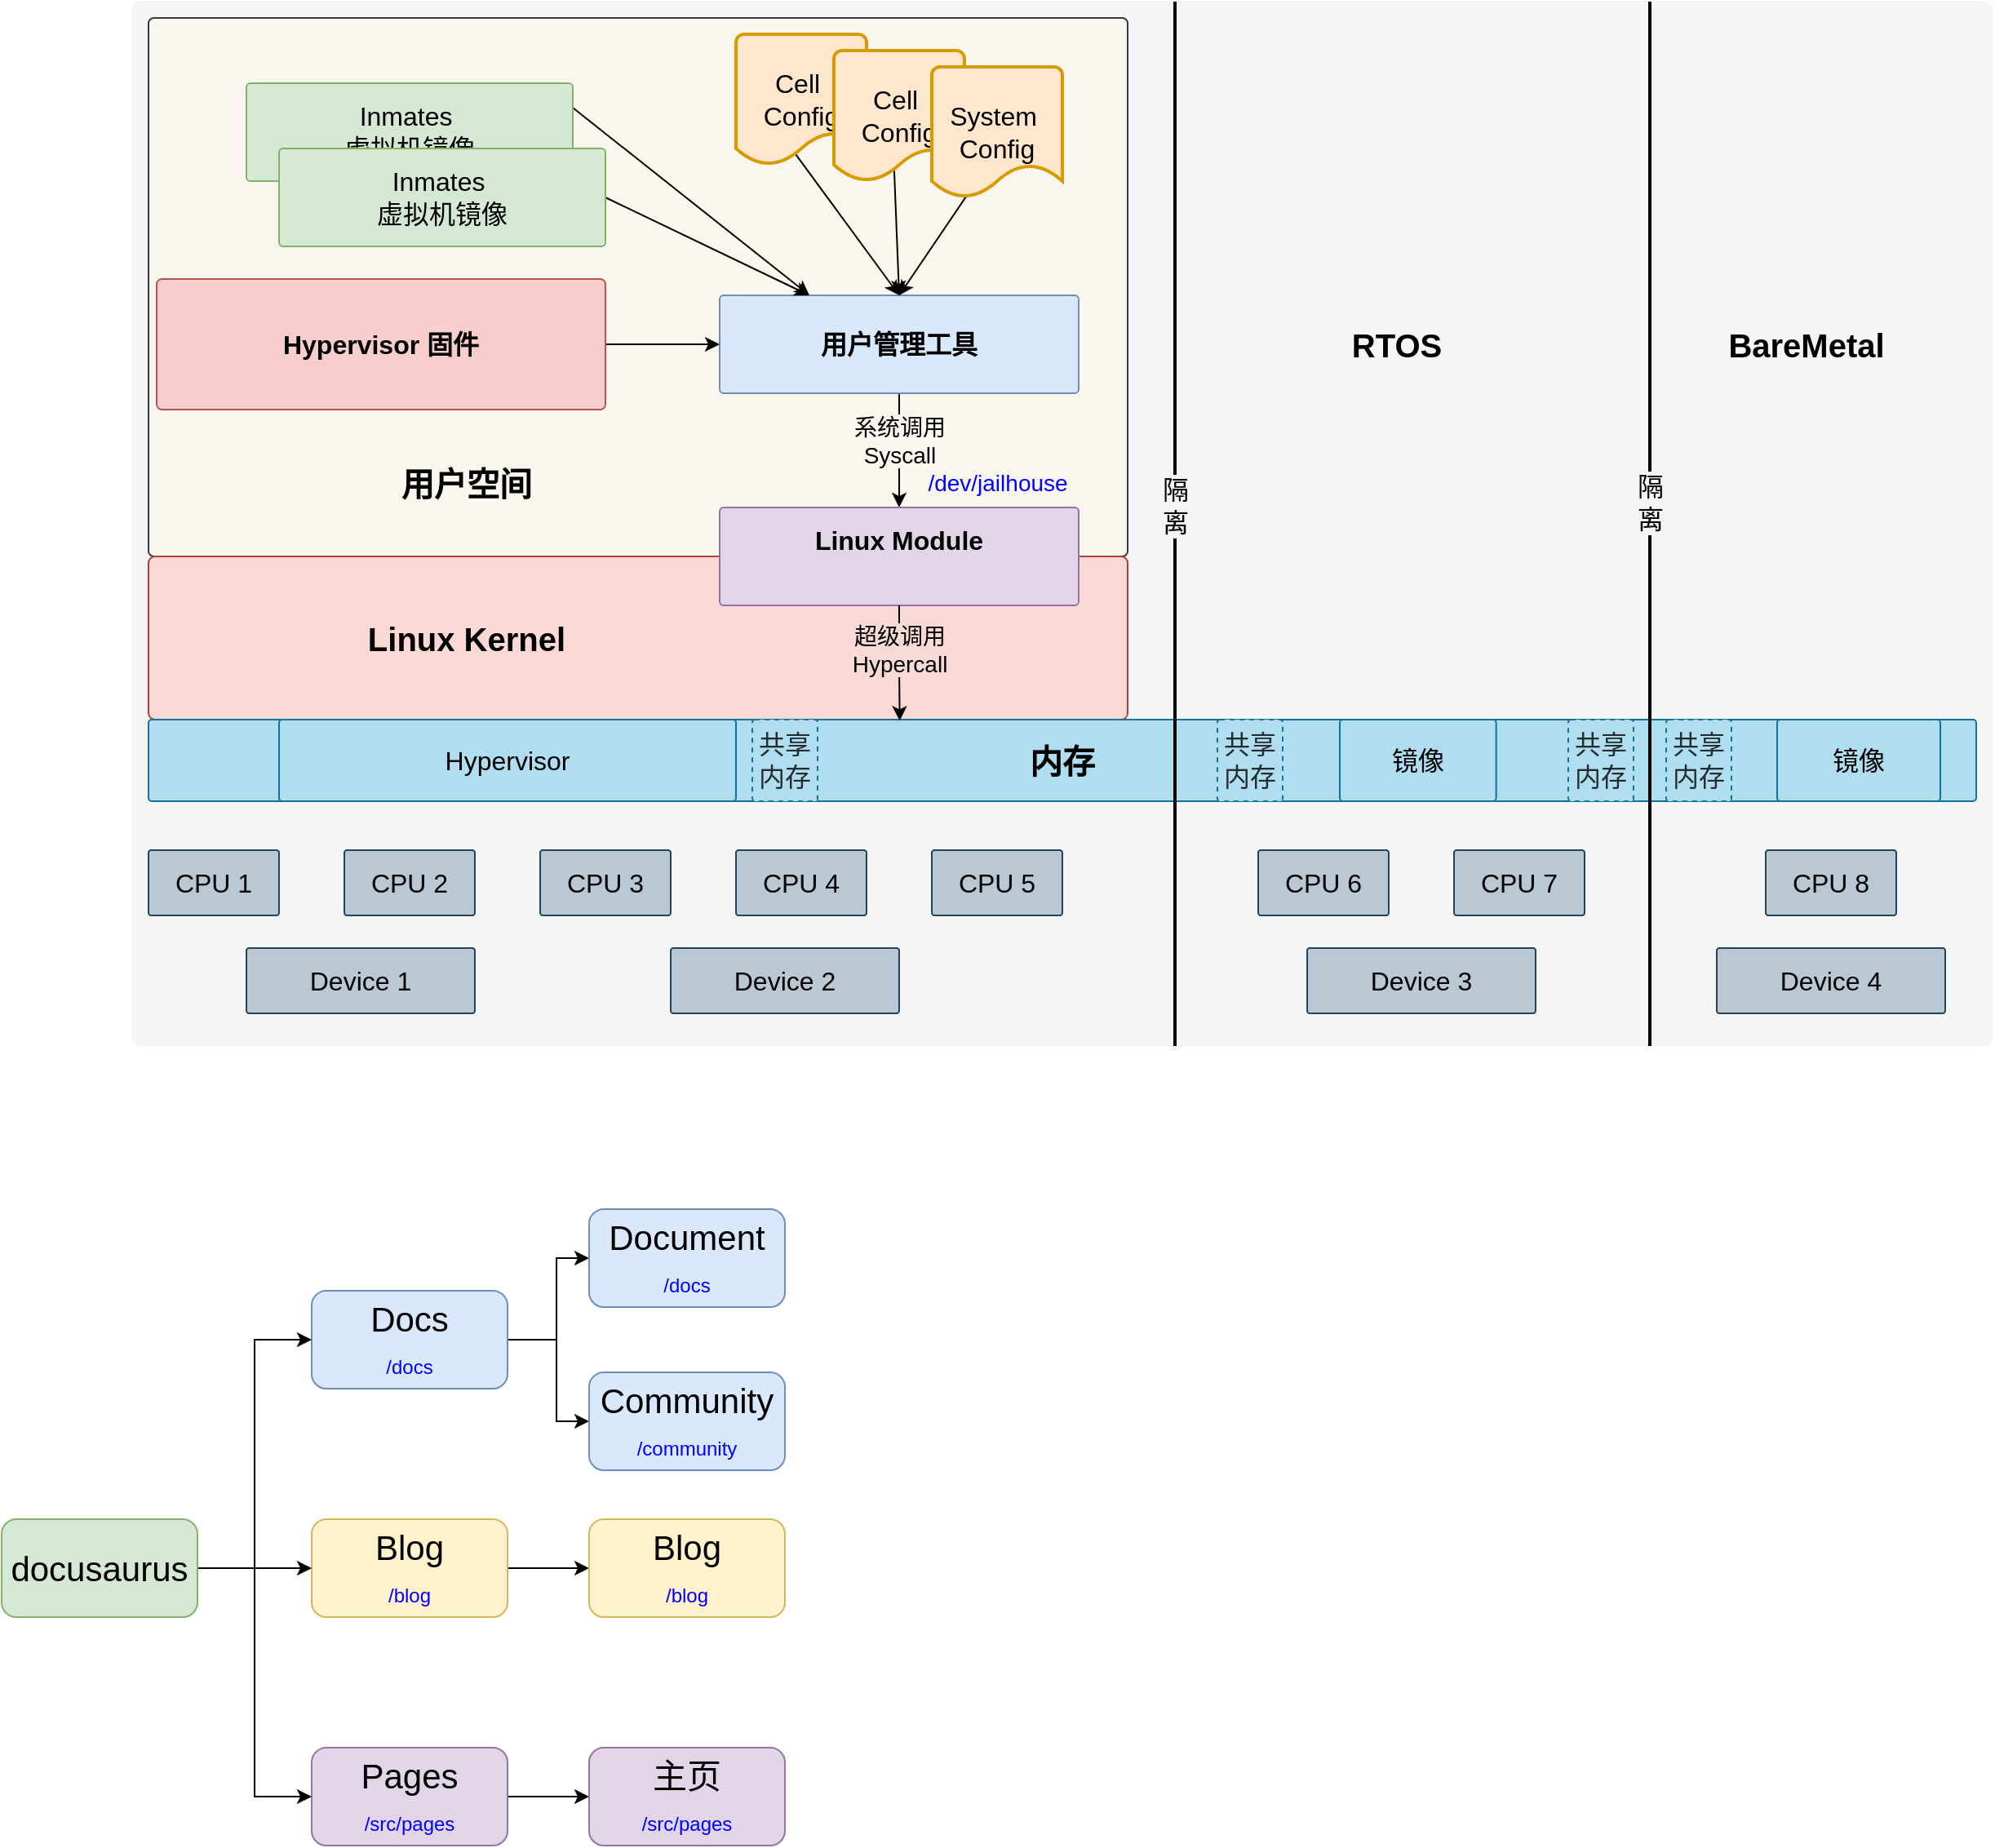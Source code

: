 <mxfile version="25.0.2" pages="3">
  <diagram name="arch" id="rNTYED_7a2Aj9E38WNS2">
    <mxGraphModel dx="5826" dy="1261" grid="1" gridSize="10" guides="1" tooltips="1" connect="1" arrows="1" fold="1" page="1" pageScale="1" pageWidth="3300" pageHeight="4681" math="0" shadow="0">
      <root>
        <mxCell id="0" />
        <mxCell id="1" parent="0" />
        <mxCell id="HLDd70Ju9NzBNmdh7EJk-54" value="" style="rounded=1;whiteSpace=wrap;html=1;arcSize=1;fontSize=16;fillColor=#f5f5f5;strokeColor=#f5f5f5;fontColor=#333333;labelBackgroundColor=#f5f5f5;" parent="1" vertex="1">
          <mxGeometry x="-2110" y="2050" width="1140" height="640" as="geometry" />
        </mxCell>
        <mxCell id="HLDd70Ju9NzBNmdh7EJk-55" value="" style="rounded=1;whiteSpace=wrap;html=1;arcSize=1;fontSize=16;fillColor=#f9f7ed;strokeColor=#36393d;" parent="1" vertex="1">
          <mxGeometry x="-2100" y="2060" width="600" height="330" as="geometry" />
        </mxCell>
        <mxCell id="HLDd70Ju9NzBNmdh7EJk-56" style="rounded=0;orthogonalLoop=1;jettySize=auto;html=1;entryX=0.25;entryY=0;entryDx=0;entryDy=0;exitX=1;exitY=0.25;exitDx=0;exitDy=0;" parent="1" source="HLDd70Ju9NzBNmdh7EJk-57" target="HLDd70Ju9NzBNmdh7EJk-61" edge="1">
          <mxGeometry relative="1" as="geometry" />
        </mxCell>
        <mxCell id="HLDd70Ju9NzBNmdh7EJk-57" value="Inmates&amp;nbsp;&lt;div&gt;虚拟机镜像&lt;/div&gt;" style="rounded=1;whiteSpace=wrap;html=1;arcSize=4;fontSize=16;fillColor=#d5e8d4;strokeColor=#82b366;" parent="1" vertex="1">
          <mxGeometry x="-2040" y="2100" width="200" height="60" as="geometry" />
        </mxCell>
        <mxCell id="HLDd70Ju9NzBNmdh7EJk-58" value="" style="rounded=1;whiteSpace=wrap;html=1;arcSize=4;fontSize=16;fillColor=#fad9d5;strokeColor=#ae4132;" parent="1" vertex="1">
          <mxGeometry x="-2100" y="2390" width="600" height="100" as="geometry" />
        </mxCell>
        <mxCell id="HLDd70Ju9NzBNmdh7EJk-59" style="edgeStyle=orthogonalEdgeStyle;rounded=0;orthogonalLoop=1;jettySize=auto;html=1;" parent="1" source="HLDd70Ju9NzBNmdh7EJk-61" target="HLDd70Ju9NzBNmdh7EJk-68" edge="1">
          <mxGeometry relative="1" as="geometry" />
        </mxCell>
        <mxCell id="HLDd70Ju9NzBNmdh7EJk-60" value="&lt;span style=&quot;font-size: 14px;&quot;&gt;系统调用&lt;/span&gt;&lt;div style=&quot;font-size: 14px;&quot;&gt;Syscall&lt;/div&gt;" style="edgeLabel;html=1;align=center;verticalAlign=middle;resizable=0;points=[];fontSize=14;labelBackgroundColor=#f9f7ee;" parent="HLDd70Ju9NzBNmdh7EJk-59" vertex="1" connectable="0">
          <mxGeometry x="-0.182" y="-1" relative="1" as="geometry">
            <mxPoint x="1" as="offset" />
          </mxGeometry>
        </mxCell>
        <mxCell id="HLDd70Ju9NzBNmdh7EJk-61" value="&lt;b&gt;&lt;span style=&quot;background-color: initial;&quot;&gt;用户管理工具&lt;/span&gt;&lt;/b&gt;" style="rounded=1;whiteSpace=wrap;html=1;arcSize=4;fontSize=16;fillColor=#dae8fc;strokeColor=#6c8ebf;" parent="1" vertex="1">
          <mxGeometry x="-1750" y="2230" width="220" height="60" as="geometry" />
        </mxCell>
        <mxCell id="HLDd70Ju9NzBNmdh7EJk-62" style="rounded=0;orthogonalLoop=1;jettySize=auto;html=1;entryX=0.5;entryY=0;entryDx=0;entryDy=0;exitX=0.454;exitY=0.915;exitDx=0;exitDy=0;exitPerimeter=0;" parent="1" source="HLDd70Ju9NzBNmdh7EJk-63" target="HLDd70Ju9NzBNmdh7EJk-61" edge="1">
          <mxGeometry relative="1" as="geometry" />
        </mxCell>
        <mxCell id="HLDd70Ju9NzBNmdh7EJk-63" value="Cell&amp;nbsp;&lt;div style=&quot;font-size: 16px;&quot;&gt;Config&lt;/div&gt;" style="strokeWidth=2;html=1;shape=mxgraph.flowchart.document2;whiteSpace=wrap;size=0.25;fontSize=16;fillColor=#ffe6cc;strokeColor=#d79b00;" parent="1" vertex="1">
          <mxGeometry x="-1740" y="2070" width="80" height="80" as="geometry" />
        </mxCell>
        <mxCell id="HLDd70Ju9NzBNmdh7EJk-64" style="rounded=0;orthogonalLoop=1;jettySize=auto;html=1;entryX=0.5;entryY=0;entryDx=0;entryDy=0;exitX=0.462;exitY=0.919;exitDx=0;exitDy=0;exitPerimeter=0;" parent="1" source="HLDd70Ju9NzBNmdh7EJk-65" target="HLDd70Ju9NzBNmdh7EJk-61" edge="1">
          <mxGeometry relative="1" as="geometry" />
        </mxCell>
        <mxCell id="HLDd70Ju9NzBNmdh7EJk-65" value="Cell&amp;nbsp;&lt;div style=&quot;font-size: 16px;&quot;&gt;Config&lt;/div&gt;" style="strokeWidth=2;html=1;shape=mxgraph.flowchart.document2;whiteSpace=wrap;size=0.25;fontSize=16;fillColor=#ffe6cc;strokeColor=#d79b00;" parent="1" vertex="1">
          <mxGeometry x="-1680" y="2080" width="80" height="80" as="geometry" />
        </mxCell>
        <mxCell id="HLDd70Ju9NzBNmdh7EJk-66" style="rounded=0;orthogonalLoop=1;jettySize=auto;html=1;entryX=0.5;entryY=0;entryDx=0;entryDy=0;exitX=0.265;exitY=0.99;exitDx=0;exitDy=0;exitPerimeter=0;" parent="1" source="HLDd70Ju9NzBNmdh7EJk-67" target="HLDd70Ju9NzBNmdh7EJk-61" edge="1">
          <mxGeometry relative="1" as="geometry" />
        </mxCell>
        <mxCell id="HLDd70Ju9NzBNmdh7EJk-67" value="System&lt;span style=&quot;background-color: initial;&quot;&gt;&amp;nbsp;&lt;/span&gt;&lt;div&gt;&lt;div style=&quot;font-size: 16px;&quot;&gt;Config&lt;/div&gt;&lt;/div&gt;" style="strokeWidth=2;html=1;shape=mxgraph.flowchart.document2;whiteSpace=wrap;size=0.25;fontSize=16;fillColor=#ffe6cc;strokeColor=#d79b00;" parent="1" vertex="1">
          <mxGeometry x="-1620" y="2090" width="80" height="80" as="geometry" />
        </mxCell>
        <mxCell id="HLDd70Ju9NzBNmdh7EJk-68" value="&lt;b&gt;Linux&amp;nbsp;&lt;span style=&quot;background-color: initial;&quot;&gt;Module&lt;/span&gt;&lt;/b&gt;&lt;div&gt;&lt;br&gt;&lt;/div&gt;" style="rounded=1;whiteSpace=wrap;html=1;arcSize=4;fontSize=16;fillColor=#e1d5e7;strokeColor=#9673a6;" parent="1" vertex="1">
          <mxGeometry x="-1750" y="2360" width="220" height="60" as="geometry" />
        </mxCell>
        <mxCell id="HLDd70Ju9NzBNmdh7EJk-69" value="&lt;b&gt;&lt;font style=&quot;font-size: 20px;&quot;&gt;Linux Kernel&lt;/font&gt;&lt;/b&gt;" style="text;html=1;align=center;verticalAlign=middle;whiteSpace=wrap;rounded=0;fontSize=16;" parent="1" vertex="1">
          <mxGeometry x="-1970" y="2420" width="130" height="40" as="geometry" />
        </mxCell>
        <mxCell id="HLDd70Ju9NzBNmdh7EJk-70" value="&lt;b&gt;&lt;font style=&quot;font-size: 20px;&quot;&gt;内存&lt;/font&gt;&lt;/b&gt;" style="rounded=1;whiteSpace=wrap;html=1;arcSize=4;fontSize=16;fillColor=#b1ddf0;strokeColor=#10739e;" parent="1" vertex="1">
          <mxGeometry x="-2100" y="2490" width="1120" height="50" as="geometry" />
        </mxCell>
        <mxCell id="HLDd70Ju9NzBNmdh7EJk-71" style="edgeStyle=orthogonalEdgeStyle;rounded=0;orthogonalLoop=1;jettySize=auto;html=1;" parent="1" source="HLDd70Ju9NzBNmdh7EJk-72" target="HLDd70Ju9NzBNmdh7EJk-61" edge="1">
          <mxGeometry relative="1" as="geometry" />
        </mxCell>
        <mxCell id="HLDd70Ju9NzBNmdh7EJk-72" value="&lt;b&gt;Hypervisor 固件&lt;/b&gt;" style="rounded=1;whiteSpace=wrap;html=1;arcSize=4;fontSize=16;fillColor=#f8cecc;strokeColor=#b85450;" parent="1" vertex="1">
          <mxGeometry x="-2095" y="2220" width="275" height="80" as="geometry" />
        </mxCell>
        <mxCell id="HLDd70Ju9NzBNmdh7EJk-73" style="rounded=0;orthogonalLoop=1;jettySize=auto;html=1;exitX=1;exitY=0.5;exitDx=0;exitDy=0;entryX=0.25;entryY=0;entryDx=0;entryDy=0;" parent="1" source="HLDd70Ju9NzBNmdh7EJk-74" target="HLDd70Ju9NzBNmdh7EJk-61" edge="1">
          <mxGeometry relative="1" as="geometry">
            <mxPoint x="-1650" y="2230" as="targetPoint" />
          </mxGeometry>
        </mxCell>
        <mxCell id="HLDd70Ju9NzBNmdh7EJk-74" value="Inmates&amp;nbsp;&lt;div&gt;虚拟机镜像&lt;/div&gt;" style="rounded=1;whiteSpace=wrap;html=1;arcSize=4;fontSize=16;fillColor=#d5e8d4;strokeColor=#82b366;" parent="1" vertex="1">
          <mxGeometry x="-2020" y="2140" width="200" height="60" as="geometry" />
        </mxCell>
        <mxCell id="HLDd70Ju9NzBNmdh7EJk-75" value="" style="endArrow=none;html=1;rounded=0;strokeWidth=2;" parent="1" edge="1">
          <mxGeometry width="50" height="50" relative="1" as="geometry">
            <mxPoint x="-1471" y="2690" as="sourcePoint" />
            <mxPoint x="-1471" y="2050" as="targetPoint" />
          </mxGeometry>
        </mxCell>
        <mxCell id="HLDd70Ju9NzBNmdh7EJk-76" value="&lt;font style=&quot;font-size: 16px;&quot;&gt;隔&lt;/font&gt;&lt;div&gt;&lt;font style=&quot;font-size: 16px;&quot;&gt;离&lt;/font&gt;&lt;/div&gt;" style="edgeLabel;html=1;align=center;verticalAlign=middle;resizable=0;points=[];labelBackgroundColor=#f5f5f5;" parent="HLDd70Ju9NzBNmdh7EJk-75" vertex="1" connectable="0">
          <mxGeometry x="0.035" relative="1" as="geometry">
            <mxPoint as="offset" />
          </mxGeometry>
        </mxCell>
        <mxCell id="HLDd70Ju9NzBNmdh7EJk-77" value="CPU 1" style="rounded=1;whiteSpace=wrap;html=1;arcSize=4;fontSize=16;fillColor=#bac8d3;strokeColor=#23445d;" parent="1" vertex="1">
          <mxGeometry x="-2100" y="2570" width="80" height="40" as="geometry" />
        </mxCell>
        <mxCell id="HLDd70Ju9NzBNmdh7EJk-78" value="CPU 2" style="rounded=1;whiteSpace=wrap;html=1;arcSize=4;fontSize=16;fillColor=#bac8d3;strokeColor=#23445d;" parent="1" vertex="1">
          <mxGeometry x="-1980" y="2570" width="80" height="40" as="geometry" />
        </mxCell>
        <mxCell id="HLDd70Ju9NzBNmdh7EJk-79" value="CPU 3" style="rounded=1;whiteSpace=wrap;html=1;arcSize=4;fontSize=16;fillColor=#bac8d3;strokeColor=#23445d;" parent="1" vertex="1">
          <mxGeometry x="-1860" y="2570" width="80" height="40" as="geometry" />
        </mxCell>
        <mxCell id="HLDd70Ju9NzBNmdh7EJk-80" value="CPU 4" style="rounded=1;whiteSpace=wrap;html=1;arcSize=4;fontSize=16;fillColor=#bac8d3;strokeColor=#23445d;" parent="1" vertex="1">
          <mxGeometry x="-1740" y="2570" width="80" height="40" as="geometry" />
        </mxCell>
        <mxCell id="HLDd70Ju9NzBNmdh7EJk-81" value="CPU 5" style="rounded=1;whiteSpace=wrap;html=1;arcSize=4;fontSize=16;fillColor=#bac8d3;strokeColor=#23445d;" parent="1" vertex="1">
          <mxGeometry x="-1620" y="2570" width="80" height="40" as="geometry" />
        </mxCell>
        <mxCell id="HLDd70Ju9NzBNmdh7EJk-82" value="CPU 6" style="rounded=1;whiteSpace=wrap;html=1;arcSize=4;fontSize=16;fillColor=#bac8d3;strokeColor=#23445d;" parent="1" vertex="1">
          <mxGeometry x="-1420" y="2570" width="80" height="40" as="geometry" />
        </mxCell>
        <mxCell id="HLDd70Ju9NzBNmdh7EJk-83" value="CPU 7" style="rounded=1;whiteSpace=wrap;html=1;arcSize=4;fontSize=16;fillColor=#bac8d3;strokeColor=#23445d;" parent="1" vertex="1">
          <mxGeometry x="-1300" y="2570" width="80" height="40" as="geometry" />
        </mxCell>
        <mxCell id="HLDd70Ju9NzBNmdh7EJk-84" value="CPU 8" style="rounded=1;whiteSpace=wrap;html=1;arcSize=4;fontSize=16;fillColor=#bac8d3;strokeColor=#23445d;" parent="1" vertex="1">
          <mxGeometry x="-1109" y="2570" width="80" height="40" as="geometry" />
        </mxCell>
        <mxCell id="HLDd70Ju9NzBNmdh7EJk-85" value="" style="endArrow=none;html=1;rounded=0;strokeWidth=2;" parent="1" edge="1">
          <mxGeometry width="50" height="50" relative="1" as="geometry">
            <mxPoint x="-1180" y="2690" as="sourcePoint" />
            <mxPoint x="-1180" y="2050" as="targetPoint" />
          </mxGeometry>
        </mxCell>
        <mxCell id="HLDd70Ju9NzBNmdh7EJk-86" value="&lt;font style=&quot;font-size: 16px;&quot;&gt;隔&lt;/font&gt;&lt;div&gt;&lt;font style=&quot;font-size: 16px;&quot;&gt;离&lt;/font&gt;&lt;/div&gt;" style="edgeLabel;html=1;align=center;verticalAlign=middle;resizable=0;points=[];labelBackgroundColor=#f5f5f5;" parent="HLDd70Ju9NzBNmdh7EJk-85" vertex="1" connectable="0">
          <mxGeometry x="0.04" relative="1" as="geometry">
            <mxPoint as="offset" />
          </mxGeometry>
        </mxCell>
        <mxCell id="HLDd70Ju9NzBNmdh7EJk-87" value="&lt;font style=&quot;font-size: 20px;&quot;&gt;用户空间&lt;/font&gt;" style="text;html=1;align=center;verticalAlign=middle;whiteSpace=wrap;rounded=0;fontSize=16;fontStyle=1" parent="1" vertex="1">
          <mxGeometry x="-1970" y="2330" width="130" height="30" as="geometry" />
        </mxCell>
        <mxCell id="HLDd70Ju9NzBNmdh7EJk-88" value="Hypervisor" style="rounded=1;whiteSpace=wrap;html=1;arcSize=4;fontSize=16;fillColor=#b1ddf0;strokeColor=#10739e;" parent="1" vertex="1">
          <mxGeometry x="-2020" y="2490" width="280" height="50" as="geometry" />
        </mxCell>
        <mxCell id="HLDd70Ju9NzBNmdh7EJk-89" value="镜像" style="rounded=1;whiteSpace=wrap;html=1;arcSize=4;fontSize=16;fillColor=#b1ddf0;strokeColor=#10739e;" parent="1" vertex="1">
          <mxGeometry x="-1370" y="2490" width="95.83" height="50" as="geometry" />
        </mxCell>
        <mxCell id="HLDd70Ju9NzBNmdh7EJk-90" value="镜像" style="rounded=1;whiteSpace=wrap;html=1;arcSize=4;fontSize=16;fillColor=#b1ddf0;strokeColor=#10739e;" parent="1" vertex="1">
          <mxGeometry x="-1102" y="2490" width="100" height="50" as="geometry" />
        </mxCell>
        <mxCell id="HLDd70Ju9NzBNmdh7EJk-91" value="共享内存" style="rounded=1;whiteSpace=wrap;html=1;arcSize=4;fontSize=16;fillColor=#b1ddf0;strokeColor=#10739e;dashed=1;textOpacity=80;" parent="1" vertex="1">
          <mxGeometry x="-1730" y="2490" width="40" height="50" as="geometry" />
        </mxCell>
        <mxCell id="HLDd70Ju9NzBNmdh7EJk-92" value="共享内存" style="rounded=1;whiteSpace=wrap;html=1;arcSize=4;fontSize=16;fillColor=#b1ddf0;strokeColor=#10739e;dashed=1;textOpacity=80;" parent="1" vertex="1">
          <mxGeometry x="-1445" y="2490" width="40" height="50" as="geometry" />
        </mxCell>
        <mxCell id="HLDd70Ju9NzBNmdh7EJk-93" value="共享内存" style="rounded=1;whiteSpace=wrap;html=1;arcSize=4;fontSize=16;fillColor=#b1ddf0;strokeColor=#10739e;dashed=1;textOpacity=80;" parent="1" vertex="1">
          <mxGeometry x="-1230" y="2490" width="40" height="50" as="geometry" />
        </mxCell>
        <mxCell id="HLDd70Ju9NzBNmdh7EJk-94" value="共享内存" style="rounded=1;whiteSpace=wrap;html=1;arcSize=4;fontSize=16;fillColor=#b1ddf0;strokeColor=#10739e;dashed=1;textOpacity=80;" parent="1" vertex="1">
          <mxGeometry x="-1170" y="2490" width="40" height="50" as="geometry" />
        </mxCell>
        <mxCell id="HLDd70Ju9NzBNmdh7EJk-95" style="edgeStyle=orthogonalEdgeStyle;rounded=0;orthogonalLoop=1;jettySize=auto;html=1;entryX=0.411;entryY=0.015;entryDx=0;entryDy=0;entryPerimeter=0;" parent="1" source="HLDd70Ju9NzBNmdh7EJk-68" target="HLDd70Ju9NzBNmdh7EJk-70" edge="1">
          <mxGeometry relative="1" as="geometry" />
        </mxCell>
        <mxCell id="HLDd70Ju9NzBNmdh7EJk-96" value="&lt;span style=&quot;font-size: 14px;&quot;&gt;超级调用&lt;/span&gt;&lt;div style=&quot;font-size: 14px;&quot;&gt;Hypercall&lt;/div&gt;" style="edgeLabel;html=1;align=center;verticalAlign=middle;resizable=0;points=[];fontSize=14;labelBackgroundColor=#f7d9d6;" parent="HLDd70Ju9NzBNmdh7EJk-95" vertex="1" connectable="0">
          <mxGeometry x="-0.246" relative="1" as="geometry">
            <mxPoint as="offset" />
          </mxGeometry>
        </mxCell>
        <mxCell id="HLDd70Ju9NzBNmdh7EJk-97" value="Device 1" style="rounded=1;whiteSpace=wrap;html=1;arcSize=4;fontSize=16;fillColor=#bac8d3;strokeColor=#23445d;" parent="1" vertex="1">
          <mxGeometry x="-2040" y="2630" width="140" height="40" as="geometry" />
        </mxCell>
        <mxCell id="HLDd70Ju9NzBNmdh7EJk-98" value="Device 2" style="rounded=1;whiteSpace=wrap;html=1;arcSize=4;fontSize=16;fillColor=#bac8d3;strokeColor=#23445d;" parent="1" vertex="1">
          <mxGeometry x="-1780" y="2630" width="140" height="40" as="geometry" />
        </mxCell>
        <mxCell id="HLDd70Ju9NzBNmdh7EJk-99" value="Device 3" style="rounded=1;whiteSpace=wrap;html=1;arcSize=4;fontSize=16;fillColor=#bac8d3;strokeColor=#23445d;" parent="1" vertex="1">
          <mxGeometry x="-1390" y="2630" width="140" height="40" as="geometry" />
        </mxCell>
        <mxCell id="HLDd70Ju9NzBNmdh7EJk-100" value="Device 4" style="rounded=1;whiteSpace=wrap;html=1;arcSize=4;fontSize=16;fillColor=#bac8d3;strokeColor=#23445d;" parent="1" vertex="1">
          <mxGeometry x="-1139" y="2630" width="140" height="40" as="geometry" />
        </mxCell>
        <mxCell id="HLDd70Ju9NzBNmdh7EJk-104" value="&lt;span style=&quot;font-size: 20px;&quot;&gt;RTOS&lt;/span&gt;" style="text;html=1;align=center;verticalAlign=middle;whiteSpace=wrap;rounded=0;fontSize=16;fontStyle=1" parent="1" vertex="1">
          <mxGeometry x="-1420.0" y="2200" width="170" height="120" as="geometry" />
        </mxCell>
        <mxCell id="HLDd70Ju9NzBNmdh7EJk-105" value="&lt;span style=&quot;font-size: 20px;&quot;&gt;BareMetal&lt;/span&gt;" style="text;html=1;align=center;verticalAlign=middle;whiteSpace=wrap;rounded=0;fontSize=16;fontStyle=1" parent="1" vertex="1">
          <mxGeometry x="-1169" y="2200" width="170" height="120" as="geometry" />
        </mxCell>
        <mxCell id="HLDd70Ju9NzBNmdh7EJk-106" value="&lt;span style=&quot;font-size: 14px; text-wrap: nowrap;&quot;&gt;&lt;font color=&quot;#0000ff&quot;&gt;/dev/jailhouse&lt;/font&gt;&lt;/span&gt;" style="text;html=1;align=center;verticalAlign=middle;whiteSpace=wrap;rounded=0;" parent="1" vertex="1">
          <mxGeometry x="-1627.5" y="2330" width="95" height="30" as="geometry" />
        </mxCell>
        <mxCell id="2mQYzaRuxB6IcJXZLTx1-15" style="edgeStyle=orthogonalEdgeStyle;rounded=0;orthogonalLoop=1;jettySize=auto;html=1;fontSize=21;" parent="1" source="2mQYzaRuxB6IcJXZLTx1-2" target="2mQYzaRuxB6IcJXZLTx1-13" edge="1">
          <mxGeometry relative="1" as="geometry" />
        </mxCell>
        <mxCell id="2mQYzaRuxB6IcJXZLTx1-2" value="Blog&lt;div&gt;&lt;span style=&quot;color: rgb(0, 0, 255); font-size: 12px;&quot;&gt;/blog&lt;/span&gt;&lt;br&gt;&lt;/div&gt;" style="rounded=1;whiteSpace=wrap;html=1;fontSize=21;fillColor=#fff2cc;strokeColor=#d6b656;" parent="1" vertex="1">
          <mxGeometry x="-2000" y="2980" width="120" height="60" as="geometry" />
        </mxCell>
        <mxCell id="2mQYzaRuxB6IcJXZLTx1-16" style="edgeStyle=orthogonalEdgeStyle;rounded=0;orthogonalLoop=1;jettySize=auto;html=1;fontSize=21;" parent="1" source="2mQYzaRuxB6IcJXZLTx1-3" target="2mQYzaRuxB6IcJXZLTx1-10" edge="1">
          <mxGeometry relative="1" as="geometry" />
        </mxCell>
        <mxCell id="2mQYzaRuxB6IcJXZLTx1-3" value="&lt;span style=&quot;font-size: 21px;&quot;&gt;Pages&lt;/span&gt;&lt;div&gt;&lt;span style=&quot;color: rgb(0, 0, 255); font-size: 12px;&quot;&gt;/src/pages&lt;/span&gt;&lt;span style=&quot;font-size: 21px;&quot;&gt;&lt;br&gt;&lt;/span&gt;&lt;/div&gt;" style="rounded=1;whiteSpace=wrap;html=1;fontSize=21;fontStyle=0;fillColor=#e1d5e7;strokeColor=#9673a6;" parent="1" vertex="1">
          <mxGeometry x="-2000" y="3120" width="120" height="60" as="geometry" />
        </mxCell>
        <mxCell id="2mQYzaRuxB6IcJXZLTx1-12" style="edgeStyle=orthogonalEdgeStyle;rounded=0;orthogonalLoop=1;jettySize=auto;html=1;entryX=0;entryY=0.5;entryDx=0;entryDy=0;fontSize=21;" parent="1" source="2mQYzaRuxB6IcJXZLTx1-4" target="2mQYzaRuxB6IcJXZLTx1-11" edge="1">
          <mxGeometry relative="1" as="geometry">
            <Array as="points">
              <mxPoint x="-1850" y="2870" />
              <mxPoint x="-1850" y="2820" />
            </Array>
          </mxGeometry>
        </mxCell>
        <mxCell id="2mQYzaRuxB6IcJXZLTx1-14" style="edgeStyle=orthogonalEdgeStyle;rounded=0;orthogonalLoop=1;jettySize=auto;html=1;fontSize=21;" parent="1" source="2mQYzaRuxB6IcJXZLTx1-4" target="2mQYzaRuxB6IcJXZLTx1-6" edge="1">
          <mxGeometry relative="1" as="geometry">
            <Array as="points">
              <mxPoint x="-1850" y="2870" />
              <mxPoint x="-1850" y="2920" />
            </Array>
          </mxGeometry>
        </mxCell>
        <mxCell id="2mQYzaRuxB6IcJXZLTx1-4" value="Docs&lt;div&gt;&lt;span style=&quot;color: rgb(0, 0, 255); font-size: 12px;&quot;&gt;/docs&lt;/span&gt;&lt;br&gt;&lt;/div&gt;" style="rounded=1;whiteSpace=wrap;html=1;fontSize=21;fillColor=#dae8fc;strokeColor=#6c8ebf;" parent="1" vertex="1">
          <mxGeometry x="-2000" y="2840" width="120" height="60" as="geometry" />
        </mxCell>
        <mxCell id="2mQYzaRuxB6IcJXZLTx1-6" value="Community&lt;div&gt;&lt;span style=&quot;color: rgb(0, 0, 255); font-size: 12px;&quot;&gt;/community&lt;/span&gt;&lt;br&gt;&lt;/div&gt;" style="rounded=1;whiteSpace=wrap;html=1;fontSize=21;fillColor=#dae8fc;strokeColor=#6c8ebf;" parent="1" vertex="1">
          <mxGeometry x="-1830" y="2890" width="120" height="60" as="geometry" />
        </mxCell>
        <mxCell id="2mQYzaRuxB6IcJXZLTx1-17" style="edgeStyle=orthogonalEdgeStyle;rounded=0;orthogonalLoop=1;jettySize=auto;html=1;entryX=0;entryY=0.5;entryDx=0;entryDy=0;fontSize=21;" parent="1" source="2mQYzaRuxB6IcJXZLTx1-9" target="2mQYzaRuxB6IcJXZLTx1-4" edge="1">
          <mxGeometry relative="1" as="geometry" />
        </mxCell>
        <mxCell id="2mQYzaRuxB6IcJXZLTx1-18" style="edgeStyle=orthogonalEdgeStyle;rounded=0;orthogonalLoop=1;jettySize=auto;html=1;fontSize=21;" parent="1" source="2mQYzaRuxB6IcJXZLTx1-9" target="2mQYzaRuxB6IcJXZLTx1-2" edge="1">
          <mxGeometry relative="1" as="geometry" />
        </mxCell>
        <mxCell id="2mQYzaRuxB6IcJXZLTx1-19" style="edgeStyle=orthogonalEdgeStyle;rounded=0;orthogonalLoop=1;jettySize=auto;html=1;entryX=0;entryY=0.5;entryDx=0;entryDy=0;fontSize=21;" parent="1" source="2mQYzaRuxB6IcJXZLTx1-9" target="2mQYzaRuxB6IcJXZLTx1-3" edge="1">
          <mxGeometry relative="1" as="geometry" />
        </mxCell>
        <mxCell id="2mQYzaRuxB6IcJXZLTx1-9" value="docusaurus" style="rounded=1;whiteSpace=wrap;html=1;fontSize=21;fillColor=#d5e8d4;strokeColor=#82b366;" parent="1" vertex="1">
          <mxGeometry x="-2190" y="2980" width="120" height="60" as="geometry" />
        </mxCell>
        <mxCell id="2mQYzaRuxB6IcJXZLTx1-10" value="主页&lt;div&gt;&lt;span style=&quot;color: rgb(0, 0, 255); font-size: 12px;&quot;&gt;/src/pages&lt;/span&gt;&lt;br&gt;&lt;/div&gt;" style="rounded=1;whiteSpace=wrap;html=1;fontSize=21;fillColor=#e1d5e7;strokeColor=#9673a6;" parent="1" vertex="1">
          <mxGeometry x="-1830" y="3120" width="120" height="60" as="geometry" />
        </mxCell>
        <mxCell id="2mQYzaRuxB6IcJXZLTx1-11" value="Document&lt;div&gt;&lt;span style=&quot;color: rgb(0, 0, 255); font-size: 12px;&quot;&gt;/docs&lt;/span&gt;&lt;br&gt;&lt;/div&gt;" style="rounded=1;whiteSpace=wrap;html=1;fontSize=21;fillColor=#dae8fc;strokeColor=#6c8ebf;" parent="1" vertex="1">
          <mxGeometry x="-1830" y="2790" width="120" height="60" as="geometry" />
        </mxCell>
        <mxCell id="2mQYzaRuxB6IcJXZLTx1-13" value="Blog&lt;div&gt;&lt;span style=&quot;color: rgb(0, 0, 255); font-size: 12px;&quot;&gt;/blog&lt;/span&gt;&lt;br&gt;&lt;/div&gt;" style="rounded=1;whiteSpace=wrap;html=1;fontSize=21;fillColor=#fff2cc;strokeColor=#d6b656;" parent="1" vertex="1">
          <mxGeometry x="-1830" y="2980" width="120" height="60" as="geometry" />
        </mxCell>
      </root>
    </mxGraphModel>
  </diagram>
  <diagram id="YR0zTo-BNob8kFIGs5fE" name="arceos_arch">
    <mxGraphModel dx="2526" dy="1261" grid="1" gridSize="10" guides="1" tooltips="1" connect="1" arrows="1" fold="1" page="1" pageScale="1" pageWidth="3300" pageHeight="4681" math="0" shadow="0">
      <root>
        <mxCell id="0" />
        <mxCell id="1" parent="0" />
        <mxCell id="nYhCQIgboDFs1SWjqIxP-1" value="ArceOS modules" style="rounded=1;whiteSpace=wrap;html=1;fillColor=none;strokeColor=#b85450;strokeWidth=1;verticalAlign=top;fontStyle=1;fontSize=14;fontColor=#B85450;" vertex="1" parent="1">
          <mxGeometry x="530" y="505" width="500" height="130" as="geometry" />
        </mxCell>
        <mxCell id="nYhCQIgboDFs1SWjqIxP-2" value="ArceOS crates" style="rounded=1;whiteSpace=wrap;html=1;fillColor=none;strokeColor=#9673a6;strokeWidth=1;verticalAlign=bottom;fontStyle=1;fontSize=14;spacingBottom=4;fontColor=#9673A6;" vertex="1" parent="1">
          <mxGeometry x="530" y="645" width="500" height="150" as="geometry" />
        </mxCell>
        <mxCell id="nYhCQIgboDFs1SWjqIxP-3" value="User Apps" style="rounded=1;whiteSpace=wrap;html=1;strokeWidth=1;fontStyle=1;fontSize=14;verticalAlign=top;fillColor=none;strokeColor=#999999;fontColor=#666666;" vertex="1" parent="1">
          <mxGeometry x="570" y="200" width="420" height="80" as="geometry" />
        </mxCell>
        <mxCell id="nYhCQIgboDFs1SWjqIxP-4" value="Hypervisor" style="rounded=0;whiteSpace=wrap;html=1;fontSize=14;fontStyle=1" vertex="1" parent="1">
          <mxGeometry x="530" y="805" width="500" height="40" as="geometry" />
        </mxCell>
        <mxCell id="nYhCQIgboDFs1SWjqIxP-5" style="rounded=0;orthogonalLoop=1;jettySize=auto;html=1;exitX=0.25;exitY=1;exitDx=0;exitDy=0;entryX=0.5;entryY=0;entryDx=0;entryDy=0;fontSize=14;fontColor=#B89C4A;fillColor=#f8cecc;strokeColor=#000000;" edge="1" parent="1" source="nYhCQIgboDFs1SWjqIxP-7" target="nYhCQIgboDFs1SWjqIxP-23">
          <mxGeometry relative="1" as="geometry" />
        </mxCell>
        <mxCell id="nYhCQIgboDFs1SWjqIxP-6" style="edgeStyle=none;rounded=0;orthogonalLoop=1;jettySize=auto;html=1;exitX=0.75;exitY=1;exitDx=0;exitDy=0;entryX=0.5;entryY=0;entryDx=0;entryDy=0;fontSize=14;fontColor=#B89C4A;fillColor=#f8cecc;strokeColor=#000000;" edge="1" parent="1" source="nYhCQIgboDFs1SWjqIxP-7" target="nYhCQIgboDFs1SWjqIxP-29">
          <mxGeometry relative="1" as="geometry" />
        </mxCell>
        <mxCell id="nYhCQIgboDFs1SWjqIxP-7" value="axnet" style="rounded=1;whiteSpace=wrap;html=1;strokeWidth=1;fillColor=#f8cecc;strokeColor=#b85450;fontSize=14;" vertex="1" parent="1">
          <mxGeometry x="890" y="585" width="130" height="40" as="geometry" />
        </mxCell>
        <mxCell id="nYhCQIgboDFs1SWjqIxP-8" style="edgeStyle=orthogonalEdgeStyle;rounded=0;orthogonalLoop=1;jettySize=auto;html=1;exitX=0.5;exitY=1;exitDx=0;exitDy=0;entryX=0.5;entryY=0;entryDx=0;entryDy=0;fontSize=14;fontColor=#B89C4A;fillColor=#f8cecc;strokeColor=#000000;" edge="1" parent="1" source="nYhCQIgboDFs1SWjqIxP-9" target="nYhCQIgboDFs1SWjqIxP-18">
          <mxGeometry relative="1" as="geometry" />
        </mxCell>
        <mxCell id="nYhCQIgboDFs1SWjqIxP-9" value="axtask" style="rounded=1;whiteSpace=wrap;html=1;strokeWidth=1;fillColor=#f8cecc;strokeColor=#b85450;fontSize=14;" vertex="1" parent="1">
          <mxGeometry x="640" y="585" width="90" height="40" as="geometry" />
        </mxCell>
        <mxCell id="nYhCQIgboDFs1SWjqIxP-10" value="axconfig" style="rounded=1;whiteSpace=wrap;html=1;strokeWidth=1;fillColor=#f8cecc;strokeColor=#b85450;fontSize=14;" vertex="1" parent="1">
          <mxGeometry x="640" y="535" width="90" height="40" as="geometry" />
        </mxCell>
        <mxCell id="nYhCQIgboDFs1SWjqIxP-11" value="axruntime" style="rounded=1;whiteSpace=wrap;html=1;strokeWidth=1;fillColor=#f8cecc;strokeColor=#b85450;fontSize=14;" vertex="1" parent="1">
          <mxGeometry x="540" y="535" width="90" height="40" as="geometry" />
        </mxCell>
        <mxCell id="nYhCQIgboDFs1SWjqIxP-12" value="axhal" style="rounded=1;whiteSpace=wrap;html=1;strokeWidth=1;fillColor=#f8cecc;strokeColor=#b85450;fontSize=14;" vertex="1" parent="1">
          <mxGeometry x="740" y="535" width="90" height="40" as="geometry" />
        </mxCell>
        <mxCell id="nYhCQIgboDFs1SWjqIxP-13" style="edgeStyle=none;rounded=0;orthogonalLoop=1;jettySize=auto;html=1;exitX=0.25;exitY=1;exitDx=0;exitDy=0;fontSize=14;fontColor=#B89C4A;fillColor=#f8cecc;strokeColor=#000000;entryX=0.5;entryY=0;entryDx=0;entryDy=0;" edge="1" parent="1" source="nYhCQIgboDFs1SWjqIxP-14" target="nYhCQIgboDFs1SWjqIxP-21">
          <mxGeometry relative="1" as="geometry" />
        </mxCell>
        <mxCell id="nYhCQIgboDFs1SWjqIxP-14" value="axdriver" style="rounded=1;whiteSpace=wrap;html=1;strokeWidth=1;fillColor=#f8cecc;strokeColor=#b85450;fontSize=14;" vertex="1" parent="1">
          <mxGeometry x="740" y="585" width="140" height="40" as="geometry" />
        </mxCell>
        <mxCell id="nYhCQIgboDFs1SWjqIxP-15" value="allocator" style="rounded=1;whiteSpace=wrap;html=1;strokeColor=#9673a6;strokeWidth=1;fillColor=#e1d5e7;verticalAlign=middle;" vertex="1" parent="1">
          <mxGeometry x="540" y="655" width="90" height="30" as="geometry" />
        </mxCell>
        <mxCell id="nYhCQIgboDFs1SWjqIxP-16" style="edgeStyle=orthogonalEdgeStyle;rounded=0;orthogonalLoop=1;jettySize=auto;html=1;exitX=0.5;exitY=1;exitDx=0;exitDy=0;entryX=0.5;entryY=0;entryDx=0;entryDy=0;fontSize=14;fontColor=#B89C4A;fillColor=#f8cecc;strokeColor=#000000;" edge="1" parent="1" source="nYhCQIgboDFs1SWjqIxP-17" target="nYhCQIgboDFs1SWjqIxP-15">
          <mxGeometry relative="1" as="geometry" />
        </mxCell>
        <mxCell id="nYhCQIgboDFs1SWjqIxP-17" value="axalloc" style="rounded=1;whiteSpace=wrap;html=1;strokeWidth=1;fillColor=#f8cecc;strokeColor=#b85450;fontSize=14;" vertex="1" parent="1">
          <mxGeometry x="540" y="585" width="90" height="40" as="geometry" />
        </mxCell>
        <mxCell id="nYhCQIgboDFs1SWjqIxP-18" value="scheduler" style="rounded=1;whiteSpace=wrap;html=1;strokeColor=#9673a6;strokeWidth=1;fillColor=#e1d5e7;verticalAlign=middle;" vertex="1" parent="1">
          <mxGeometry x="640" y="655" width="90" height="30" as="geometry" />
        </mxCell>
        <mxCell id="nYhCQIgboDFs1SWjqIxP-19" value="page_table" style="rounded=1;whiteSpace=wrap;html=1;strokeColor=#9673a6;strokeWidth=1;fillColor=#e1d5e7;" vertex="1" parent="1">
          <mxGeometry x="915" y="695" width="80" height="30" as="geometry" />
        </mxCell>
        <mxCell id="nYhCQIgboDFs1SWjqIxP-20" value="linked_list" style="rounded=1;whiteSpace=wrap;html=1;strokeColor=#9673a6;strokeWidth=1;fillColor=#e1d5e7;" vertex="1" parent="1">
          <mxGeometry x="540" y="735" width="190" height="30" as="geometry" />
        </mxCell>
        <mxCell id="nYhCQIgboDFs1SWjqIxP-21" value="driver_blk" style="rounded=1;whiteSpace=wrap;html=1;strokeColor=#9673a6;strokeWidth=1;fillColor=#e1d5e7;verticalAlign=middle;" vertex="1" parent="1">
          <mxGeometry x="740" y="655" width="65" height="60" as="geometry" />
        </mxCell>
        <mxCell id="nYhCQIgboDFs1SWjqIxP-22" value="axasync" style="rounded=1;whiteSpace=wrap;html=1;strokeWidth=1;fillColor=#f8cecc;strokeColor=#b85450;dashed=1;opacity=50;fontColor=#666666;fontSize=14;" vertex="1" parent="1">
          <mxGeometry x="940" y="535" width="80" height="40" as="geometry" />
        </mxCell>
        <mxCell id="nYhCQIgboDFs1SWjqIxP-23" value="smoltcp" style="rounded=1;whiteSpace=wrap;html=1;strokeColor=#9673a6;strokeWidth=1;fillColor=#e1d5e7;" vertex="1" parent="1">
          <mxGeometry x="890" y="655" width="60" height="30" as="geometry" />
        </mxCell>
        <mxCell id="nYhCQIgboDFs1SWjqIxP-24" value="buddy" style="rounded=1;whiteSpace=wrap;html=1;strokeColor=#9673a6;strokeWidth=1;fillColor=#e1d5e7;" vertex="1" parent="1">
          <mxGeometry x="540" y="695" width="40" height="30" as="geometry" />
        </mxCell>
        <mxCell id="nYhCQIgboDFs1SWjqIxP-25" value="&lt;font color=&quot;#000000&quot;&gt;slab&lt;/font&gt;" style="rounded=1;whiteSpace=wrap;html=1;strokeColor=#9673a6;strokeWidth=1;fillColor=#e1d5e7;fontColor=#666666;" vertex="1" parent="1">
          <mxGeometry x="590" y="695" width="40" height="30" as="geometry" />
        </mxCell>
        <mxCell id="nYhCQIgboDFs1SWjqIxP-26" value="FIFO" style="rounded=1;whiteSpace=wrap;html=1;strokeColor=#9673a6;strokeWidth=1;fillColor=#e1d5e7;" vertex="1" parent="1">
          <mxGeometry x="640" y="695" width="40" height="30" as="geometry" />
        </mxCell>
        <mxCell id="nYhCQIgboDFs1SWjqIxP-27" value="CFS" style="rounded=1;whiteSpace=wrap;html=1;strokeColor=#9673a6;strokeWidth=1;fillColor=#e1d5e7;" vertex="1" parent="1">
          <mxGeometry x="690" y="695" width="40" height="30" as="geometry" />
        </mxCell>
        <mxCell id="nYhCQIgboDFs1SWjqIxP-28" value="ixgbe" style="rounded=1;whiteSpace=wrap;html=1;strokeColor=#9673a6;strokeWidth=1;fillColor=#e1d5e7;dashed=1;opacity=50;fontColor=#666666;" vertex="1" parent="1">
          <mxGeometry x="840" y="725" width="40" height="40" as="geometry" />
        </mxCell>
        <mxCell id="nYhCQIgboDFs1SWjqIxP-29" value="lwip_rust" style="rounded=1;whiteSpace=wrap;html=1;strokeColor=#9673a6;strokeWidth=1;fillColor=#e1d5e7;dashed=1;opacity=50;fontColor=#666666;" vertex="1" parent="1">
          <mxGeometry x="960" y="655" width="60" height="30" as="geometry" />
        </mxCell>
        <mxCell id="nYhCQIgboDFs1SWjqIxP-30" value="driver_virtio" style="rounded=1;whiteSpace=wrap;html=1;strokeColor=#9673a6;strokeWidth=1;fillColor=#e1d5e7;" vertex="1" parent="1">
          <mxGeometry x="740" y="725" width="90" height="40" as="geometry" />
        </mxCell>
        <mxCell id="nYhCQIgboDFs1SWjqIxP-31" style="edgeStyle=orthogonalEdgeStyle;rounded=0;orthogonalLoop=1;jettySize=auto;html=1;exitX=0.5;exitY=1;exitDx=0;exitDy=0;fontSize=14;fontColor=#B89C4A;fillColor=#e1d5e7;strokeColor=#9673a6;" edge="1" parent="1" source="nYhCQIgboDFs1SWjqIxP-15" target="nYhCQIgboDFs1SWjqIxP-15">
          <mxGeometry relative="1" as="geometry" />
        </mxCell>
        <mxCell id="nYhCQIgboDFs1SWjqIxP-32" value="driver_net" style="rounded=1;whiteSpace=wrap;html=1;strokeColor=#9673a6;strokeWidth=1;fillColor=#e1d5e7;verticalAlign=middle;" vertex="1" parent="1">
          <mxGeometry x="815" y="655" width="65" height="60" as="geometry" />
        </mxCell>
        <mxCell id="nYhCQIgboDFs1SWjqIxP-33" value="axfs" style="rounded=1;whiteSpace=wrap;html=1;strokeWidth=1;fillColor=#f8cecc;strokeColor=#b85450;fontSize=14;" vertex="1" parent="1">
          <mxGeometry x="840" y="535" width="90" height="40" as="geometry" />
        </mxCell>
        <mxCell id="nYhCQIgboDFs1SWjqIxP-34" value="page_table_entry" style="rounded=1;whiteSpace=wrap;html=1;strokeColor=#9673a6;strokeWidth=1;fillColor=#e1d5e7;" vertex="1" parent="1">
          <mxGeometry x="900" y="735" width="110" height="30" as="geometry" />
        </mxCell>
        <mxCell id="nYhCQIgboDFs1SWjqIxP-35" style="edgeStyle=none;rounded=0;orthogonalLoop=1;jettySize=auto;html=1;exitX=0.5;exitY=1;exitDx=0;exitDy=0;entryX=0.375;entryY=0.000;entryDx=0;entryDy=0;fontSize=14;fontColor=#82B366;fillColor=#f8cecc;strokeColor=#000000;entryPerimeter=0;" edge="1" parent="1" source="nYhCQIgboDFs1SWjqIxP-39" target="nYhCQIgboDFs1SWjqIxP-1">
          <mxGeometry relative="1" as="geometry" />
        </mxCell>
        <mxCell id="nYhCQIgboDFs1SWjqIxP-36" style="edgeStyle=orthogonalEdgeStyle;rounded=0;orthogonalLoop=1;jettySize=auto;html=1;exitX=0.5;exitY=1;exitDx=0;exitDy=0;entryX=0.5;entryY=0;entryDx=0;entryDy=0;" edge="1" parent="1" source="nYhCQIgboDFs1SWjqIxP-37" target="nYhCQIgboDFs1SWjqIxP-60">
          <mxGeometry relative="1" as="geometry" />
        </mxCell>
        <mxCell id="nYhCQIgboDFs1SWjqIxP-37" value="&lt;font color=&quot;#82b366&quot;&gt;ArceOS API&lt;/font&gt;" style="rounded=1;whiteSpace=wrap;html=1;strokeColor=#82b366;strokeWidth=1;fontSize=14;fillColor=none;verticalAlign=bottom;spacingBottom=4;fontStyle=1;" vertex="1" parent="1">
          <mxGeometry x="650" y="370" width="260" height="70" as="geometry" />
        </mxCell>
        <mxCell id="nYhCQIgboDFs1SWjqIxP-38" value="&lt;font style=&quot;font-size: 12px;&quot;&gt;arceos_api_posix&lt;/font&gt;" style="rounded=1;whiteSpace=wrap;html=1;strokeColor=#82b366;strokeWidth=1;fontSize=12;fillColor=#d5e8d4;fontColor=#666666;dashed=1;opacity=50;" vertex="1" parent="1">
          <mxGeometry x="790" y="380" width="105" height="30" as="geometry" />
        </mxCell>
        <mxCell id="nYhCQIgboDFs1SWjqIxP-39" value="&lt;font color=&quot;#000000&quot; style=&quot;font-size: 14px;&quot;&gt;arceos_api&lt;/font&gt;" style="rounded=1;whiteSpace=wrap;html=1;strokeColor=#82b366;strokeWidth=1;fontSize=14;fillColor=#d5e8d4;fontColor=#666666;" vertex="1" parent="1">
          <mxGeometry x="665" y="380" width="105" height="30" as="geometry" />
        </mxCell>
        <mxCell id="nYhCQIgboDFs1SWjqIxP-40" value="&lt;font color=&quot;#6c8ebf&quot;&gt;ArceOS ulib&lt;/font&gt;" style="rounded=1;whiteSpace=wrap;html=1;fillColor=none;strokeColor=#6c8ebf;strokeWidth=1;fontStyle=1;fontSize=14;verticalAlign=top;spacingTop=-4;" vertex="1" parent="1">
          <mxGeometry x="610" y="290" width="340" height="70" as="geometry" />
        </mxCell>
        <mxCell id="nYhCQIgboDFs1SWjqIxP-41" style="rounded=0;orthogonalLoop=1;jettySize=auto;html=1;exitX=0.75;exitY=1;exitDx=0;exitDy=0;entryX=0.25;entryY=0;entryDx=0;entryDy=0;" edge="1" parent="1" source="nYhCQIgboDFs1SWjqIxP-42" target="nYhCQIgboDFs1SWjqIxP-39">
          <mxGeometry relative="1" as="geometry" />
        </mxCell>
        <mxCell id="nYhCQIgboDFs1SWjqIxP-42" value="axstd" style="rounded=1;whiteSpace=wrap;html=1;fillColor=#FFE6CC;strokeColor=#DEA584;strokeWidth=1;fontSize=14;" vertex="1" parent="1">
          <mxGeometry x="630" y="320" width="60" height="30" as="geometry" />
        </mxCell>
        <mxCell id="nYhCQIgboDFs1SWjqIxP-43" style="edgeStyle=none;rounded=0;orthogonalLoop=1;jettySize=auto;html=1;exitX=0.5;exitY=1;exitDx=0;exitDy=0;entryX=0.25;entryY=0;entryDx=0;entryDy=0;fontSize=14;fontColor=#82B366;" edge="1" parent="1" source="nYhCQIgboDFs1SWjqIxP-44" target="nYhCQIgboDFs1SWjqIxP-38">
          <mxGeometry relative="1" as="geometry" />
        </mxCell>
        <mxCell id="nYhCQIgboDFs1SWjqIxP-44" value="&lt;font color=&quot;#000000&quot; style=&quot;font-size: 14px;&quot;&gt;axlibc&lt;/font&gt;" style="rounded=1;whiteSpace=wrap;html=1;fillColor=#dae8fc;strokeColor=#6c8ebf;strokeWidth=1;fontColor=#666666;fontSize=14;" vertex="1" parent="1">
          <mxGeometry x="790" y="320" width="60" height="30" as="geometry" />
        </mxCell>
        <mxCell id="nYhCQIgboDFs1SWjqIxP-45" style="rounded=0;orthogonalLoop=1;jettySize=auto;html=1;exitX=0.5;exitY=1;exitDx=0;exitDy=0;entryX=0.75;entryY=0;entryDx=0;entryDy=0;" edge="1" parent="1" source="nYhCQIgboDFs1SWjqIxP-46" target="nYhCQIgboDFs1SWjqIxP-39">
          <mxGeometry relative="1" as="geometry" />
        </mxCell>
        <mxCell id="nYhCQIgboDFs1SWjqIxP-46" value="rust std" style="rounded=1;whiteSpace=wrap;html=1;fillColor=#FFE6CC;strokeColor=#DEA584;strokeWidth=1;fontColor=#666666;opacity=50;dashed=1;fontSize=14;" vertex="1" parent="1">
          <mxGeometry x="710" y="320" width="60" height="30" as="geometry" />
        </mxCell>
        <mxCell id="nYhCQIgboDFs1SWjqIxP-47" style="edgeStyle=none;rounded=0;orthogonalLoop=1;jettySize=auto;html=1;exitX=0.5;exitY=1;exitDx=0;exitDy=0;fontSize=14;fontColor=#F57F10;" edge="1" parent="1" source="nYhCQIgboDFs1SWjqIxP-46" target="nYhCQIgboDFs1SWjqIxP-46">
          <mxGeometry relative="1" as="geometry" />
        </mxCell>
        <mxCell id="nYhCQIgboDFs1SWjqIxP-48" style="rounded=0;orthogonalLoop=1;jettySize=auto;html=1;exitX=0.5;exitY=1;exitDx=0;exitDy=0;entryX=0.5;entryY=0;entryDx=0;entryDy=0;" edge="1" parent="1" source="nYhCQIgboDFs1SWjqIxP-49" target="nYhCQIgboDFs1SWjqIxP-42">
          <mxGeometry relative="1" as="geometry" />
        </mxCell>
        <mxCell id="nYhCQIgboDFs1SWjqIxP-49" value="Rust App" style="rounded=1;whiteSpace=wrap;html=1;strokeWidth=1;fontSize=14;fillColor=#FFE6CC;strokeColor=#DEA584;" vertex="1" parent="1">
          <mxGeometry x="590" y="230" width="80" height="40" as="geometry" />
        </mxCell>
        <mxCell id="nYhCQIgboDFs1SWjqIxP-50" style="rounded=0;orthogonalLoop=1;jettySize=auto;html=1;exitX=0.5;exitY=1;exitDx=0;exitDy=0;entryX=0.5;entryY=0;entryDx=0;entryDy=0;" edge="1" parent="1" source="nYhCQIgboDFs1SWjqIxP-51" target="nYhCQIgboDFs1SWjqIxP-58">
          <mxGeometry relative="1" as="geometry" />
        </mxCell>
        <mxCell id="nYhCQIgboDFs1SWjqIxP-51" value="C App" style="rounded=1;whiteSpace=wrap;html=1;strokeWidth=1;fontSize=14;fillColor=#dae8fc;strokeColor=#6c8ebf;" vertex="1" parent="1">
          <mxGeometry x="890" y="230" width="80" height="40" as="geometry" />
        </mxCell>
        <mxCell id="nYhCQIgboDFs1SWjqIxP-52" style="rounded=0;orthogonalLoop=1;jettySize=auto;html=1;exitX=0.5;exitY=1;exitDx=0;exitDy=0;entryX=0.5;entryY=0;entryDx=0;entryDy=0;" edge="1" parent="1" source="nYhCQIgboDFs1SWjqIxP-53" target="nYhCQIgboDFs1SWjqIxP-46">
          <mxGeometry relative="1" as="geometry" />
        </mxCell>
        <mxCell id="nYhCQIgboDFs1SWjqIxP-53" value="Rust std App" style="rounded=1;whiteSpace=wrap;html=1;strokeWidth=1;fontSize=14;fillColor=#FFE6CC;strokeColor=#DEA584;" vertex="1" parent="1">
          <mxGeometry x="690" y="230" width="80" height="40" as="geometry" />
        </mxCell>
        <mxCell id="nYhCQIgboDFs1SWjqIxP-54" style="rounded=0;orthogonalLoop=1;jettySize=auto;html=1;exitX=0.5;exitY=1;exitDx=0;exitDy=0;entryX=0.5;entryY=0;entryDx=0;entryDy=0;" edge="1" parent="1" source="nYhCQIgboDFs1SWjqIxP-55" target="nYhCQIgboDFs1SWjqIxP-44">
          <mxGeometry relative="1" as="geometry" />
        </mxCell>
        <mxCell id="nYhCQIgboDFs1SWjqIxP-55" value="C App" style="rounded=1;whiteSpace=wrap;html=1;strokeWidth=1;fontSize=14;fillColor=#dae8fc;strokeColor=#6c8ebf;" vertex="1" parent="1">
          <mxGeometry x="790" y="230" width="80" height="40" as="geometry" />
        </mxCell>
        <mxCell id="nYhCQIgboDFs1SWjqIxP-56" style="edgeStyle=none;rounded=0;orthogonalLoop=1;jettySize=auto;html=1;exitX=0.75;exitY=1;exitDx=0;exitDy=0;entryX=0.5;entryY=0;entryDx=0;entryDy=0;fontSize=14;fontColor=#B89C4A;fillColor=#f8cecc;strokeColor=#000000;" edge="1" parent="1" source="nYhCQIgboDFs1SWjqIxP-14" target="nYhCQIgboDFs1SWjqIxP-32">
          <mxGeometry relative="1" as="geometry" />
        </mxCell>
        <mxCell id="nYhCQIgboDFs1SWjqIxP-57" style="rounded=0;orthogonalLoop=1;jettySize=auto;html=1;entryX=0.75;entryY=0;entryDx=0;entryDy=0;exitX=0.25;exitY=1;exitDx=0;exitDy=0;" edge="1" parent="1" source="nYhCQIgboDFs1SWjqIxP-58" target="nYhCQIgboDFs1SWjqIxP-38">
          <mxGeometry relative="1" as="geometry" />
        </mxCell>
        <mxCell id="nYhCQIgboDFs1SWjqIxP-58" value="musl libc" style="rounded=1;whiteSpace=wrap;html=1;fillColor=#dae8fc;strokeColor=#6c8ebf;strokeWidth=1;fontColor=#666666;opacity=50;dashed=1;fontSize=14;" vertex="1" parent="1">
          <mxGeometry x="870" y="320" width="60" height="30" as="geometry" />
        </mxCell>
        <mxCell id="nYhCQIgboDFs1SWjqIxP-59" style="edgeStyle=none;rounded=0;orthogonalLoop=1;jettySize=auto;html=1;entryX=0.625;entryY=0.00;entryDx=0;entryDy=0;fontSize=14;fontColor=#82B366;fillColor=#f8cecc;strokeColor=#000000;entryPerimeter=0;exitX=0.5;exitY=1;exitDx=0;exitDy=0;" edge="1" parent="1" source="nYhCQIgboDFs1SWjqIxP-38" target="nYhCQIgboDFs1SWjqIxP-1">
          <mxGeometry relative="1" as="geometry">
            <mxPoint x="843" y="440" as="sourcePoint" />
            <mxPoint x="725" y="515" as="targetPoint" />
          </mxGeometry>
        </mxCell>
        <mxCell id="nYhCQIgboDFs1SWjqIxP-60" value="&lt;font style=&quot;font-size: 14px;&quot;&gt;axfeat&lt;/font&gt;" style="rounded=1;whiteSpace=wrap;html=1;strokeWidth=1;fontSize=14;fillColor=#f5f5f5;fontColor=#333333;strokeColor=#666666;" vertex="1" parent="1">
          <mxGeometry x="740" y="455" width="80" height="30" as="geometry" />
        </mxCell>
        <mxCell id="nYhCQIgboDFs1SWjqIxP-61" value="feature selection" style="text;html=1;strokeColor=none;fillColor=none;align=center;verticalAlign=middle;whiteSpace=wrap;rounded=0;fontColor=#4D4D4D;" vertex="1" parent="1">
          <mxGeometry x="730" y="485" width="100" height="20" as="geometry" />
        </mxCell>
      </root>
    </mxGraphModel>
  </diagram>
  <diagram id="rNRg7DGD-yfoTQdoVU3l" name="logo">
    <mxGraphModel dx="8420" dy="4203" grid="1" gridSize="10" guides="1" tooltips="1" connect="1" arrows="1" fold="1" page="1" pageScale="1" pageWidth="3300" pageHeight="4681" math="0" shadow="0">
      <root>
        <mxCell id="0" />
        <mxCell id="1" parent="0" />
        <mxCell id="iNPfcZyUfihw2Qzg02Dh-1" value="" style="rounded=1;whiteSpace=wrap;html=1;arcSize=5;fillColor=#0057AD;strokeColor=none;direction=east;container=0;" vertex="1" parent="1">
          <mxGeometry x="360" y="1240" width="560" height="200" as="geometry" />
        </mxCell>
        <mxCell id="iNPfcZyUfihw2Qzg02Dh-2" value="Infisec" style="text;html=1;align=center;verticalAlign=middle;whiteSpace=wrap;rounded=0;fontSize=100;fontColor=#0057ad;fontStyle=1;strokeColor=none;fontFamily=Comic Sans MS;" vertex="1" parent="1">
          <mxGeometry x="560" y="920" width="360" height="90" as="geometry" />
        </mxCell>
        <mxCell id="iNPfcZyUfihw2Qzg02Dh-3" value="OS" style="text;html=1;align=center;verticalAlign=middle;whiteSpace=wrap;rounded=0;fontSize=100;fontColor=#0057ad;fontStyle=1;strokeColor=none;fontFamily=Comic Sans MS;" vertex="1" parent="1">
          <mxGeometry x="580" y="1020" width="290" height="100" as="geometry" />
        </mxCell>
        <mxCell id="iNPfcZyUfihw2Qzg02Dh-4" value="InfisecOS" style="text;html=1;align=center;verticalAlign=middle;whiteSpace=wrap;rounded=0;fontSize=96;fontColor=#0057AD;fontStyle=1;strokeColor=none;fontFamily=Comic Sans MS;" vertex="1" parent="1">
          <mxGeometry x="450" y="640" width="485" height="120" as="geometry" />
        </mxCell>
        <mxCell id="iNPfcZyUfihw2Qzg02Dh-5" value="" style="group" vertex="1" connectable="0" parent="1">
          <mxGeometry x="360" y="920" width="200" height="200" as="geometry" />
        </mxCell>
        <mxCell id="iNPfcZyUfihw2Qzg02Dh-6" value="" style="rounded=1;whiteSpace=wrap;html=1;arcSize=5;fillColor=#0057AD;strokeColor=none;direction=east;container=0;" vertex="1" parent="iNPfcZyUfihw2Qzg02Dh-5">
          <mxGeometry width="200" height="200" as="geometry" />
        </mxCell>
        <mxCell id="iNPfcZyUfihw2Qzg02Dh-7" style="edgeStyle=entityRelationEdgeStyle;rounded=0;orthogonalLoop=1;jettySize=auto;html=1;strokeWidth=8;endArrow=none;endFill=0;strokeColor=#FFFFFF;entryX=0;entryY=0.5;entryDx=0;entryDy=0;" edge="1" parent="iNPfcZyUfihw2Qzg02Dh-5" source="iNPfcZyUfihw2Qzg02Dh-8" target="iNPfcZyUfihw2Qzg02Dh-9">
          <mxGeometry relative="1" as="geometry" />
        </mxCell>
        <mxCell id="iNPfcZyUfihw2Qzg02Dh-8" value="" style="ellipse;whiteSpace=wrap;html=1;aspect=fixed;strokeWidth=4;strokeColor=#FFFFFF;direction=east;container=0;" vertex="1" parent="iNPfcZyUfihw2Qzg02Dh-5">
          <mxGeometry x="19.958" y="40" width="29.388" height="29.388" as="geometry" />
        </mxCell>
        <mxCell id="iNPfcZyUfihw2Qzg02Dh-9" value="" style="ellipse;whiteSpace=wrap;html=1;aspect=fixed;strokeWidth=4;strokeColor=#FFFFFF;direction=east;container=0;" vertex="1" parent="iNPfcZyUfihw2Qzg02Dh-5">
          <mxGeometry x="149.997" y="69.39" width="29.388" height="29.388" as="geometry" />
        </mxCell>
        <mxCell id="iNPfcZyUfihw2Qzg02Dh-10" value="" style="ellipse;whiteSpace=wrap;html=1;aspect=fixed;strokeWidth=6;strokeColor=#FFFFFF;direction=east;container=0;" vertex="1" parent="iNPfcZyUfihw2Qzg02Dh-5">
          <mxGeometry x="149.997" y="150" width="29.388" height="29.388" as="geometry" />
        </mxCell>
        <mxCell id="iNPfcZyUfihw2Qzg02Dh-11" style="edgeStyle=orthogonalEdgeStyle;rounded=0;orthogonalLoop=1;jettySize=auto;html=1;strokeWidth=8;endArrow=none;endFill=0;strokeColor=#FFFFFF;entryX=0;entryY=0.5;entryDx=0;entryDy=0;" edge="1" parent="iNPfcZyUfihw2Qzg02Dh-5" source="iNPfcZyUfihw2Qzg02Dh-12" target="iNPfcZyUfihw2Qzg02Dh-10">
          <mxGeometry relative="1" as="geometry">
            <mxPoint x="124.72" y="170" as="targetPoint" />
          </mxGeometry>
        </mxCell>
        <mxCell id="iNPfcZyUfihw2Qzg02Dh-12" value="" style="ellipse;whiteSpace=wrap;html=1;aspect=fixed;strokeWidth=4;strokeColor=#FFFFFF;direction=east;container=0;" vertex="1" parent="iNPfcZyUfihw2Qzg02Dh-5">
          <mxGeometry x="19.958" y="150" width="29.388" height="29.388" as="geometry" />
        </mxCell>
        <mxCell id="iNPfcZyUfihw2Qzg02Dh-13" style="edgeStyle=orthogonalEdgeStyle;rounded=0;orthogonalLoop=1;jettySize=auto;html=1;strokeWidth=8;endArrow=oval;endFill=1;strokeColor=#FFFFFF;startArrow=oval;startFill=1;endSize=16;startSize=16;" edge="1" parent="iNPfcZyUfihw2Qzg02Dh-5">
          <mxGeometry relative="1" as="geometry">
            <mxPoint x="104.762" y="20" as="sourcePoint" />
            <mxPoint x="170" y="20" as="targetPoint" />
          </mxGeometry>
        </mxCell>
        <mxCell id="iNPfcZyUfihw2Qzg02Dh-14" style="edgeStyle=orthogonalEdgeStyle;rounded=1;orthogonalLoop=1;jettySize=auto;html=1;strokeWidth=8;endArrow=oval;endFill=1;strokeColor=#FFFFFF;curved=0;startArrow=oval;startFill=1;endSize=16;startSize=16;" edge="1" parent="iNPfcZyUfihw2Qzg02Dh-5">
          <mxGeometry relative="1" as="geometry">
            <mxPoint x="30" y="120" as="sourcePoint" />
            <mxPoint x="105.672" y="120" as="targetPoint" />
          </mxGeometry>
        </mxCell>
        <mxCell id="iNPfcZyUfihw2Qzg02Dh-15" value="" style="group" vertex="1" connectable="0" parent="1">
          <mxGeometry x="600" y="440" width="200" height="200" as="geometry" />
        </mxCell>
        <mxCell id="iNPfcZyUfihw2Qzg02Dh-16" value="" style="rounded=1;whiteSpace=wrap;html=1;arcSize=5;fillColor=#0057AD;strokeColor=none;direction=east;container=0;" vertex="1" parent="iNPfcZyUfihw2Qzg02Dh-15">
          <mxGeometry width="200" height="200" as="geometry" />
        </mxCell>
        <mxCell id="iNPfcZyUfihw2Qzg02Dh-17" style="edgeStyle=entityRelationEdgeStyle;rounded=0;orthogonalLoop=1;jettySize=auto;html=1;strokeWidth=8;endArrow=none;endFill=0;strokeColor=#FFFFFF;entryX=0;entryY=0.5;entryDx=0;entryDy=0;" edge="1" parent="iNPfcZyUfihw2Qzg02Dh-15" source="iNPfcZyUfihw2Qzg02Dh-18" target="iNPfcZyUfihw2Qzg02Dh-19">
          <mxGeometry relative="1" as="geometry" />
        </mxCell>
        <mxCell id="iNPfcZyUfihw2Qzg02Dh-18" value="" style="ellipse;whiteSpace=wrap;html=1;aspect=fixed;strokeWidth=4;strokeColor=#FFFFFF;direction=east;container=0;" vertex="1" parent="iNPfcZyUfihw2Qzg02Dh-15">
          <mxGeometry x="19.958" y="40" width="29.388" height="29.388" as="geometry" />
        </mxCell>
        <mxCell id="iNPfcZyUfihw2Qzg02Dh-19" value="" style="ellipse;whiteSpace=wrap;html=1;aspect=fixed;strokeWidth=4;strokeColor=#FFFFFF;direction=east;container=0;" vertex="1" parent="iNPfcZyUfihw2Qzg02Dh-15">
          <mxGeometry x="149.997" y="69.39" width="29.388" height="29.388" as="geometry" />
        </mxCell>
        <mxCell id="iNPfcZyUfihw2Qzg02Dh-20" value="" style="ellipse;whiteSpace=wrap;html=1;aspect=fixed;strokeWidth=6;strokeColor=#FFFFFF;direction=east;container=0;" vertex="1" parent="iNPfcZyUfihw2Qzg02Dh-15">
          <mxGeometry x="149.997" y="150" width="29.388" height="29.388" as="geometry" />
        </mxCell>
        <mxCell id="iNPfcZyUfihw2Qzg02Dh-21" style="edgeStyle=orthogonalEdgeStyle;rounded=0;orthogonalLoop=1;jettySize=auto;html=1;strokeWidth=8;endArrow=none;endFill=0;strokeColor=#FFFFFF;entryX=0;entryY=0.5;entryDx=0;entryDy=0;" edge="1" parent="iNPfcZyUfihw2Qzg02Dh-15" source="iNPfcZyUfihw2Qzg02Dh-22" target="iNPfcZyUfihw2Qzg02Dh-20">
          <mxGeometry relative="1" as="geometry">
            <mxPoint x="124.72" y="170" as="targetPoint" />
          </mxGeometry>
        </mxCell>
        <mxCell id="iNPfcZyUfihw2Qzg02Dh-22" value="" style="ellipse;whiteSpace=wrap;html=1;aspect=fixed;strokeWidth=4;strokeColor=#FFFFFF;direction=east;container=0;" vertex="1" parent="iNPfcZyUfihw2Qzg02Dh-15">
          <mxGeometry x="19.958" y="150" width="29.388" height="29.388" as="geometry" />
        </mxCell>
        <mxCell id="iNPfcZyUfihw2Qzg02Dh-23" style="edgeStyle=orthogonalEdgeStyle;rounded=0;orthogonalLoop=1;jettySize=auto;html=1;strokeWidth=8;endArrow=oval;endFill=1;strokeColor=#FFFFFF;startArrow=oval;startFill=1;endSize=16;startSize=16;" edge="1" parent="iNPfcZyUfihw2Qzg02Dh-15">
          <mxGeometry relative="1" as="geometry">
            <mxPoint x="104.762" y="20" as="sourcePoint" />
            <mxPoint x="170" y="20" as="targetPoint" />
          </mxGeometry>
        </mxCell>
        <mxCell id="iNPfcZyUfihw2Qzg02Dh-24" style="edgeStyle=orthogonalEdgeStyle;rounded=1;orthogonalLoop=1;jettySize=auto;html=1;strokeWidth=8;endArrow=oval;endFill=1;strokeColor=#FFFFFF;curved=0;startArrow=oval;startFill=1;endSize=16;startSize=16;" edge="1" parent="iNPfcZyUfihw2Qzg02Dh-15">
          <mxGeometry relative="1" as="geometry">
            <mxPoint x="30" y="120" as="sourcePoint" />
            <mxPoint x="105.672" y="120" as="targetPoint" />
          </mxGeometry>
        </mxCell>
        <mxCell id="iNPfcZyUfihw2Qzg02Dh-25" value="Infisec" style="text;html=1;align=center;verticalAlign=middle;whiteSpace=wrap;rounded=0;fontSize=100;fontColor=#FFFFFF;fontStyle=1;strokeColor=none;fontFamily=Comic Sans MS;" vertex="1" parent="1">
          <mxGeometry x="560" y="1240" width="360" height="90" as="geometry" />
        </mxCell>
        <mxCell id="iNPfcZyUfihw2Qzg02Dh-26" value="OS" style="text;html=1;align=center;verticalAlign=middle;whiteSpace=wrap;rounded=0;fontSize=100;fontColor=#FFFFFF;fontStyle=1;strokeColor=none;fontFamily=Comic Sans MS;" vertex="1" parent="1">
          <mxGeometry x="580" y="1340" width="290" height="100" as="geometry" />
        </mxCell>
        <mxCell id="iNPfcZyUfihw2Qzg02Dh-27" style="edgeStyle=entityRelationEdgeStyle;rounded=0;orthogonalLoop=1;jettySize=auto;html=1;strokeWidth=8;endArrow=none;endFill=0;strokeColor=#FFFFFF;entryX=0;entryY=0.5;entryDx=0;entryDy=0;" edge="1" parent="1" source="iNPfcZyUfihw2Qzg02Dh-28" target="iNPfcZyUfihw2Qzg02Dh-29">
          <mxGeometry relative="1" as="geometry" />
        </mxCell>
        <mxCell id="iNPfcZyUfihw2Qzg02Dh-28" value="" style="ellipse;whiteSpace=wrap;html=1;aspect=fixed;strokeWidth=4;strokeColor=#FFFFFF;direction=east;container=0;" vertex="1" parent="1">
          <mxGeometry x="379.958" y="1280" width="29.388" height="29.388" as="geometry" />
        </mxCell>
        <mxCell id="iNPfcZyUfihw2Qzg02Dh-29" value="" style="ellipse;whiteSpace=wrap;html=1;aspect=fixed;strokeWidth=4;strokeColor=#FFFFFF;direction=east;container=0;" vertex="1" parent="1">
          <mxGeometry x="509.997" y="1309.39" width="29.388" height="29.388" as="geometry" />
        </mxCell>
        <mxCell id="iNPfcZyUfihw2Qzg02Dh-30" value="" style="ellipse;whiteSpace=wrap;html=1;aspect=fixed;strokeWidth=6;strokeColor=#FFFFFF;direction=east;container=0;" vertex="1" parent="1">
          <mxGeometry x="509.997" y="1390" width="29.388" height="29.388" as="geometry" />
        </mxCell>
        <mxCell id="iNPfcZyUfihw2Qzg02Dh-31" style="edgeStyle=orthogonalEdgeStyle;rounded=0;orthogonalLoop=1;jettySize=auto;html=1;strokeWidth=8;endArrow=none;endFill=0;strokeColor=#FFFFFF;entryX=0;entryY=0.5;entryDx=0;entryDy=0;" edge="1" parent="1" source="iNPfcZyUfihw2Qzg02Dh-32" target="iNPfcZyUfihw2Qzg02Dh-30">
          <mxGeometry relative="1" as="geometry">
            <mxPoint x="484.72" y="1410" as="targetPoint" />
          </mxGeometry>
        </mxCell>
        <mxCell id="iNPfcZyUfihw2Qzg02Dh-32" value="" style="ellipse;whiteSpace=wrap;html=1;aspect=fixed;strokeWidth=4;strokeColor=#FFFFFF;direction=east;container=0;" vertex="1" parent="1">
          <mxGeometry x="379.958" y="1390" width="29.388" height="29.388" as="geometry" />
        </mxCell>
        <mxCell id="iNPfcZyUfihw2Qzg02Dh-33" style="edgeStyle=orthogonalEdgeStyle;rounded=0;orthogonalLoop=1;jettySize=auto;html=1;strokeWidth=8;endArrow=oval;endFill=1;strokeColor=#FFFFFF;startArrow=oval;startFill=1;endSize=16;startSize=16;" edge="1" parent="1">
          <mxGeometry relative="1" as="geometry">
            <mxPoint x="464.762" y="1260" as="sourcePoint" />
            <mxPoint x="530" y="1260" as="targetPoint" />
          </mxGeometry>
        </mxCell>
        <mxCell id="iNPfcZyUfihw2Qzg02Dh-34" style="edgeStyle=orthogonalEdgeStyle;rounded=1;orthogonalLoop=1;jettySize=auto;html=1;strokeWidth=8;endArrow=oval;endFill=1;strokeColor=#FFFFFF;curved=0;startArrow=oval;startFill=1;endSize=16;startSize=16;" edge="1" parent="1">
          <mxGeometry relative="1" as="geometry">
            <mxPoint x="390" y="1360" as="sourcePoint" />
            <mxPoint x="465.672" y="1360" as="targetPoint" />
          </mxGeometry>
        </mxCell>
        <mxCell id="iNPfcZyUfihw2Qzg02Dh-35" value="" style="rounded=1;html=1;arcSize=5;fillColor=none;strokeColor=#0057AD;direction=east;container=0;strokeWidth=2;whiteSpace=wrap;" vertex="1" parent="1">
          <mxGeometry x="360" y="1520" width="560" height="200" as="geometry" />
        </mxCell>
        <mxCell id="iNPfcZyUfihw2Qzg02Dh-36" value="Infisec" style="text;html=1;align=center;verticalAlign=middle;rounded=0;fontSize=100;fontColor=#0057AD;fontStyle=1;strokeColor=none;fontFamily=Comic Sans MS;whiteSpace=wrap;" vertex="1" parent="1">
          <mxGeometry x="560" y="1520" width="360" height="90" as="geometry" />
        </mxCell>
        <mxCell id="iNPfcZyUfihw2Qzg02Dh-37" value="OS" style="text;html=1;align=center;verticalAlign=middle;rounded=0;fontSize=100;fontColor=#0057AD;fontStyle=1;strokeColor=none;fontFamily=Comic Sans MS;whiteSpace=wrap;" vertex="1" parent="1">
          <mxGeometry x="580" y="1620" width="290" height="100" as="geometry" />
        </mxCell>
        <mxCell id="iNPfcZyUfihw2Qzg02Dh-38" style="edgeStyle=entityRelationEdgeStyle;rounded=0;orthogonalLoop=1;jettySize=auto;html=1;strokeWidth=8;endArrow=none;endFill=0;strokeColor=#0057AD;entryX=0;entryY=0.5;entryDx=0;entryDy=0;fontColor=#0057AD;" edge="1" parent="1" source="iNPfcZyUfihw2Qzg02Dh-39" target="iNPfcZyUfihw2Qzg02Dh-40">
          <mxGeometry relative="1" as="geometry" />
        </mxCell>
        <mxCell id="iNPfcZyUfihw2Qzg02Dh-39" value="" style="ellipse;html=1;aspect=fixed;strokeWidth=4;strokeColor=#0057AD;direction=east;container=0;fontColor=#0057AD;fillColor=#0057AD;whiteSpace=wrap;" vertex="1" parent="1">
          <mxGeometry x="379.958" y="1560" width="29.388" height="29.388" as="geometry" />
        </mxCell>
        <mxCell id="iNPfcZyUfihw2Qzg02Dh-40" value="" style="ellipse;html=1;aspect=fixed;strokeWidth=4;strokeColor=#0057AD;direction=east;container=0;fontColor=#0057AD;fillColor=#0057AD;whiteSpace=wrap;" vertex="1" parent="1">
          <mxGeometry x="509.997" y="1589.39" width="29.388" height="29.388" as="geometry" />
        </mxCell>
        <mxCell id="iNPfcZyUfihw2Qzg02Dh-41" value="" style="ellipse;html=1;aspect=fixed;strokeWidth=6;strokeColor=#0057AD;direction=east;container=0;fontColor=#0057AD;fillColor=#0057AD;whiteSpace=wrap;" vertex="1" parent="1">
          <mxGeometry x="509.997" y="1670" width="29.388" height="29.388" as="geometry" />
        </mxCell>
        <mxCell id="iNPfcZyUfihw2Qzg02Dh-42" style="edgeStyle=orthogonalEdgeStyle;rounded=0;orthogonalLoop=1;jettySize=auto;html=1;strokeWidth=8;endArrow=none;endFill=0;strokeColor=#0057AD;entryX=0;entryY=0.5;entryDx=0;entryDy=0;fontColor=#0057AD;" edge="1" parent="1" source="iNPfcZyUfihw2Qzg02Dh-43" target="iNPfcZyUfihw2Qzg02Dh-41">
          <mxGeometry relative="1" as="geometry">
            <mxPoint x="484.72" y="1690" as="targetPoint" />
          </mxGeometry>
        </mxCell>
        <mxCell id="iNPfcZyUfihw2Qzg02Dh-43" value="" style="ellipse;html=1;aspect=fixed;strokeWidth=4;strokeColor=#0057AD;direction=east;container=0;fontColor=#0057AD;fillColor=#0057AD;whiteSpace=wrap;" vertex="1" parent="1">
          <mxGeometry x="379.958" y="1670" width="29.388" height="29.388" as="geometry" />
        </mxCell>
        <mxCell id="iNPfcZyUfihw2Qzg02Dh-44" style="edgeStyle=orthogonalEdgeStyle;rounded=0;orthogonalLoop=1;jettySize=auto;html=1;strokeWidth=8;endArrow=oval;endFill=1;strokeColor=#0057AD;startArrow=oval;startFill=1;endSize=16;startSize=16;fontColor=#0057AD;" edge="1" parent="1">
          <mxGeometry relative="1" as="geometry">
            <mxPoint x="464.762" y="1540" as="sourcePoint" />
            <mxPoint x="530" y="1540" as="targetPoint" />
          </mxGeometry>
        </mxCell>
        <mxCell id="iNPfcZyUfihw2Qzg02Dh-45" style="edgeStyle=orthogonalEdgeStyle;rounded=1;orthogonalLoop=1;jettySize=auto;html=1;strokeWidth=8;endArrow=oval;endFill=1;strokeColor=#0057AD;curved=0;startArrow=oval;startFill=1;endSize=16;startSize=16;fontColor=#0057AD;" edge="1" parent="1">
          <mxGeometry relative="1" as="geometry">
            <mxPoint x="390" y="1640" as="sourcePoint" />
            <mxPoint x="465.672" y="1640" as="targetPoint" />
          </mxGeometry>
        </mxCell>
        <mxCell id="iNPfcZyUfihw2Qzg02Dh-46" value="&amp;nbsp;nf sec" style="text;html=1;align=center;verticalAlign=middle;whiteSpace=wrap;rounded=0;fontSize=100;fontColor=#0057ad;fontStyle=1;strokeColor=none;fontFamily=Comic Sans MS;" vertex="1" parent="1">
          <mxGeometry x="1400" y="440" width="360" height="80" as="geometry" />
        </mxCell>
        <mxCell id="iNPfcZyUfihw2Qzg02Dh-47" value="OS" style="text;html=1;align=center;verticalAlign=middle;whiteSpace=wrap;rounded=0;fontSize=100;fontColor=#0057ad;fontStyle=1;strokeColor=none;fontFamily=Comic Sans MS;" vertex="1" parent="1">
          <mxGeometry x="1510" y="520" width="210" height="120" as="geometry" />
        </mxCell>
        <mxCell id="iNPfcZyUfihw2Qzg02Dh-48" value="" style="endArrow=oval;html=1;rounded=0;endFill=1;strokeWidth=12;strokeColor=#0057AD;startSize=6;endSize=12;" edge="1" parent="1">
          <mxGeometry width="50" height="50" relative="1" as="geometry">
            <mxPoint x="1579.5" y="550" as="sourcePoint" />
            <mxPoint x="1580" y="450" as="targetPoint" />
          </mxGeometry>
        </mxCell>
        <mxCell id="iNPfcZyUfihw2Qzg02Dh-49" value="" style="endArrow=oval;html=1;rounded=0;endFill=1;strokeWidth=12;strokeColor=#0057AD;startSize=12;endSize=12;startArrow=oval;startFill=1;" edge="1" parent="1">
          <mxGeometry width="50" height="50" relative="1" as="geometry">
            <mxPoint x="1430" y="530" as="sourcePoint" />
            <mxPoint x="1430.5" y="450" as="targetPoint" />
          </mxGeometry>
        </mxCell>
        <mxCell id="iNPfcZyUfihw2Qzg02Dh-50" value="" style="endArrow=oval;html=1;rounded=0;endFill=1;strokeWidth=12;strokeColor=#0057AD;startSize=12;endSize=12;startArrow=oval;startFill=1;entryX=0;entryY=0.5;entryDx=0;entryDy=0;" edge="1" parent="1">
          <mxGeometry width="50" height="50" relative="1" as="geometry">
            <mxPoint x="1430" y="600" as="sourcePoint" />
            <mxPoint x="1510" y="600" as="targetPoint" />
          </mxGeometry>
        </mxCell>
      </root>
    </mxGraphModel>
  </diagram>
</mxfile>
